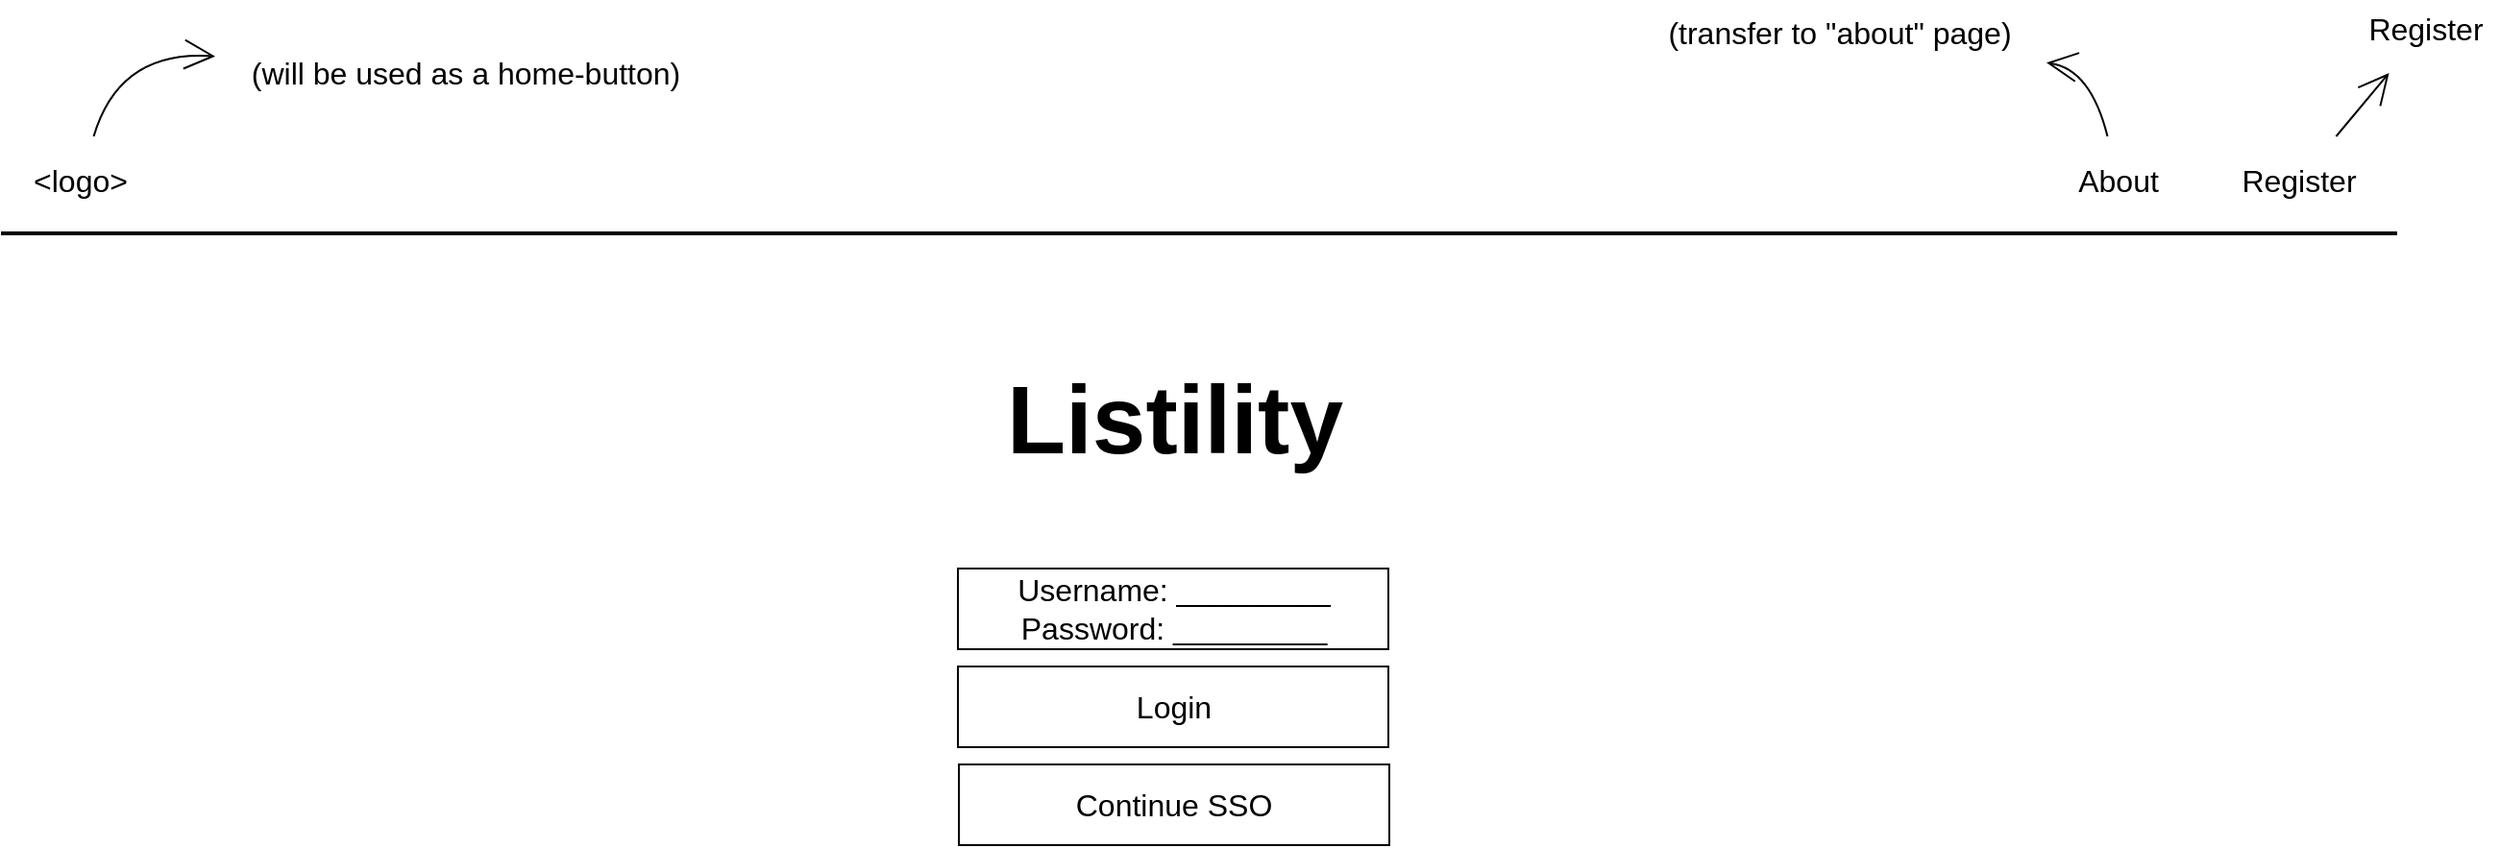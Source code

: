 <mxfile version="16.4.7" type="github" pages="2">
  <diagram id="CIzQjFlQaGnvJAiPNnmD" name="Page-1">
    <mxGraphModel dx="2637" dy="1150" grid="0" gridSize="10" guides="1" tooltips="1" connect="1" arrows="1" fold="1" page="0" pageScale="1" pageWidth="850" pageHeight="1100" math="0" shadow="0">
      <root>
        <mxCell id="0" />
        <mxCell id="1" parent="0" />
        <mxCell id="BN-cFnopleWR1GkDT9Ne-3" value="Username: _________&lt;br&gt;Password: _________&lt;br&gt;" style="rounded=0;whiteSpace=wrap;html=1;sketch=0;hachureGap=4;fontSize=16;" parent="1" vertex="1">
          <mxGeometry x="18.5" y="280" width="224" height="42" as="geometry" />
        </mxCell>
        <mxCell id="BN-cFnopleWR1GkDT9Ne-4" value="&lt;h1&gt;&lt;font style=&quot;font-size: 50px&quot;&gt;Listility&lt;/font&gt;&lt;/h1&gt;" style="text;html=1;align=center;verticalAlign=middle;resizable=0;points=[];autosize=1;strokeColor=none;fillColor=none;sketch=0;hachureGap=4;fontSize=16;" parent="1" vertex="1">
          <mxGeometry x="38" y="166" width="185" height="72" as="geometry" />
        </mxCell>
        <mxCell id="BN-cFnopleWR1GkDT9Ne-8" value="Login" style="rounded=0;whiteSpace=wrap;html=1;sketch=0;hachureGap=4;fontSize=16;" parent="1" vertex="1">
          <mxGeometry x="18.5" y="331" width="224" height="42" as="geometry" />
        </mxCell>
        <mxCell id="BN-cFnopleWR1GkDT9Ne-10" value="Continue SSO" style="whiteSpace=wrap;html=1;sketch=0;hachureGap=4;fontSize=16;" parent="1" vertex="1">
          <mxGeometry x="19" y="382" width="224" height="42" as="geometry" />
        </mxCell>
        <mxCell id="BN-cFnopleWR1GkDT9Ne-17" value="" style="rounded=0;whiteSpace=wrap;html=1;sketch=0;hachureGap=4;fontSize=16;fillColor=none;" parent="1" vertex="1">
          <mxGeometry x="-479" y="105" width="1246" height="1" as="geometry" />
        </mxCell>
        <mxCell id="BN-cFnopleWR1GkDT9Ne-22" style="edgeStyle=none;curved=1;sketch=0;orthogonalLoop=1;jettySize=auto;html=1;fontSize=16;endArrow=open;startSize=14;endSize=14;sourcePerimeterSpacing=8;targetPerimeterSpacing=8;" parent="1" source="BN-cFnopleWR1GkDT9Ne-18" target="BN-cFnopleWR1GkDT9Ne-21" edge="1">
          <mxGeometry relative="1" as="geometry">
            <Array as="points">
              <mxPoint x="-418" y="10" />
            </Array>
          </mxGeometry>
        </mxCell>
        <mxCell id="BN-cFnopleWR1GkDT9Ne-18" value="&amp;lt;logo&amp;gt;" style="text;strokeColor=none;fillColor=none;html=1;align=center;verticalAlign=middle;whiteSpace=wrap;rounded=0;sketch=0;hachureGap=4;fontSize=16;" parent="1" vertex="1">
          <mxGeometry x="-468" y="63" width="60" height="30" as="geometry" />
        </mxCell>
        <mxCell id="BN-cFnopleWR1GkDT9Ne-29" style="edgeStyle=none;curved=1;sketch=0;orthogonalLoop=1;jettySize=auto;html=1;fontSize=16;endArrow=open;startSize=14;endSize=14;sourcePerimeterSpacing=8;targetPerimeterSpacing=8;" parent="1" source="BN-cFnopleWR1GkDT9Ne-19" target="BN-cFnopleWR1GkDT9Ne-28" edge="1">
          <mxGeometry relative="1" as="geometry" />
        </mxCell>
        <mxCell id="BN-cFnopleWR1GkDT9Ne-19" value="Register" style="text;strokeColor=none;fillColor=none;html=1;align=center;verticalAlign=middle;whiteSpace=wrap;rounded=0;sketch=0;hachureGap=4;fontSize=16;" parent="1" vertex="1">
          <mxGeometry x="679" y="63" width="75" height="30" as="geometry" />
        </mxCell>
        <mxCell id="BN-cFnopleWR1GkDT9Ne-21" value="(will be used as a home-button)" style="text;strokeColor=none;fillColor=none;html=1;align=center;verticalAlign=middle;whiteSpace=wrap;rounded=0;sketch=0;hachureGap=4;fontSize=16;" parent="1" vertex="1">
          <mxGeometry x="-360" y="7" width="245" height="30" as="geometry" />
        </mxCell>
        <mxCell id="BN-cFnopleWR1GkDT9Ne-27" style="edgeStyle=none;curved=1;sketch=0;orthogonalLoop=1;jettySize=auto;html=1;fontSize=16;endArrow=open;startSize=14;endSize=14;sourcePerimeterSpacing=8;targetPerimeterSpacing=8;" parent="1" source="BN-cFnopleWR1GkDT9Ne-25" target="BN-cFnopleWR1GkDT9Ne-26" edge="1">
          <mxGeometry relative="1" as="geometry">
            <Array as="points">
              <mxPoint x="608" y="20" />
            </Array>
          </mxGeometry>
        </mxCell>
        <mxCell id="BN-cFnopleWR1GkDT9Ne-25" value="About" style="text;strokeColor=none;fillColor=none;html=1;align=center;verticalAlign=middle;whiteSpace=wrap;rounded=0;sketch=0;hachureGap=4;fontSize=16;" parent="1" vertex="1">
          <mxGeometry x="585" y="63" width="75" height="30" as="geometry" />
        </mxCell>
        <mxCell id="BN-cFnopleWR1GkDT9Ne-26" value="(transfer to &quot;about&quot; page)" style="text;strokeColor=none;fillColor=none;html=1;align=center;verticalAlign=middle;whiteSpace=wrap;rounded=0;sketch=0;hachureGap=4;fontSize=16;" parent="1" vertex="1">
          <mxGeometry x="378" y="-14" width="199" height="30" as="geometry" />
        </mxCell>
        <mxCell id="BN-cFnopleWR1GkDT9Ne-28" value="Register" style="text;strokeColor=none;fillColor=none;html=1;align=center;verticalAlign=middle;whiteSpace=wrap;rounded=0;sketch=0;hachureGap=4;fontSize=16;" parent="1" vertex="1">
          <mxGeometry x="745" y="-16" width="75" height="30" as="geometry" />
        </mxCell>
      </root>
    </mxGraphModel>
  </diagram>
  <diagram id="w8g2vtJPyLUujRzdfq9H" name="Page-2">
    <mxGraphModel dx="1102" dy="450" grid="1" gridSize="10" guides="1" tooltips="1" connect="1" arrows="1" fold="1" page="1" pageScale="1" pageWidth="850" pageHeight="1100" math="0" shadow="0">
      <root>
        <mxCell id="IO0NCA32Hcr1Dk4-gXXb-0" />
        <mxCell id="IO0NCA32Hcr1Dk4-gXXb-1" parent="IO0NCA32Hcr1Dk4-gXXb-0" />
        <mxCell id="IO0NCA32Hcr1Dk4-gXXb-2" value="Shopping List&lt;br&gt;1. item-1&lt;br&gt;2. item2&lt;br&gt;3. item3&lt;br&gt;4. item4&lt;br&gt;5. item5" style="rounded=1;whiteSpace=wrap;html=1;" vertex="1" parent="IO0NCA32Hcr1Dk4-gXXb-1">
          <mxGeometry x="40" y="90" width="160" height="190" as="geometry" />
        </mxCell>
        <mxCell id="IO0NCA32Hcr1Dk4-gXXb-3" value="Shopping List&lt;br&gt;1. item-1&lt;br&gt;2. item2&lt;br&gt;3. item3&lt;br&gt;4. item4&lt;br&gt;5. item5" style="rounded=1;whiteSpace=wrap;html=1;" vertex="1" parent="IO0NCA32Hcr1Dk4-gXXb-1">
          <mxGeometry x="220" y="90" width="160" height="190" as="geometry" />
        </mxCell>
        <mxCell id="IO0NCA32Hcr1Dk4-gXXb-4" value="Shopping List&lt;br&gt;1. item-1&lt;br&gt;2. item2&lt;br&gt;3. item3&lt;br&gt;4. item4&lt;br&gt;5. item5" style="rounded=1;whiteSpace=wrap;html=1;" vertex="1" parent="IO0NCA32Hcr1Dk4-gXXb-1">
          <mxGeometry x="400" y="90" width="160" height="190" as="geometry" />
        </mxCell>
        <mxCell id="IO0NCA32Hcr1Dk4-gXXb-5" value="Shopping List&lt;br&gt;1. item-1&lt;br&gt;2. item2&lt;br&gt;3. item3&lt;br&gt;4. item4&lt;br&gt;5. item5" style="rounded=1;whiteSpace=wrap;html=1;" vertex="1" parent="IO0NCA32Hcr1Dk4-gXXb-1">
          <mxGeometry x="580" y="90" width="160" height="190" as="geometry" />
        </mxCell>
        <mxCell id="IO0NCA32Hcr1Dk4-gXXb-7" value="Shopping List&lt;br&gt;1. item-1&lt;br&gt;2. item2&lt;br&gt;3. item3&lt;br&gt;4. item4&lt;br&gt;5. item5" style="rounded=1;whiteSpace=wrap;html=1;" vertex="1" parent="IO0NCA32Hcr1Dk4-gXXb-1">
          <mxGeometry x="40" y="310" width="160" height="190" as="geometry" />
        </mxCell>
        <mxCell id="IO0NCA32Hcr1Dk4-gXXb-8" value="Shopping List&lt;br&gt;1. item-1&lt;br&gt;2. item2&lt;br&gt;3. item3&lt;br&gt;4. item4&lt;br&gt;5. item5" style="rounded=1;whiteSpace=wrap;html=1;" vertex="1" parent="IO0NCA32Hcr1Dk4-gXXb-1">
          <mxGeometry x="220" y="310" width="160" height="190" as="geometry" />
        </mxCell>
        <mxCell id="IO0NCA32Hcr1Dk4-gXXb-9" value="Shopping List&lt;br&gt;1. item-1&lt;br&gt;2. item2&lt;br&gt;3. item3&lt;br&gt;4. item4&lt;br&gt;5. item5" style="rounded=1;whiteSpace=wrap;html=1;" vertex="1" parent="IO0NCA32Hcr1Dk4-gXXb-1">
          <mxGeometry x="400" y="310" width="160" height="190" as="geometry" />
        </mxCell>
        <mxCell id="IO0NCA32Hcr1Dk4-gXXb-10" value="Shopping List&lt;br&gt;1. item-1&lt;br&gt;2. item2&lt;br&gt;3. item3&lt;br&gt;4. item4&lt;br&gt;5. item5" style="rounded=1;whiteSpace=wrap;html=1;" vertex="1" parent="IO0NCA32Hcr1Dk4-gXXb-1">
          <mxGeometry x="580" y="310" width="160" height="190" as="geometry" />
        </mxCell>
        <mxCell id="IO0NCA32Hcr1Dk4-gXXb-11" value="Shopping List&lt;br&gt;1. item-1&lt;br&gt;2. item2&lt;br&gt;3. item3&lt;br&gt;4. item4&lt;br&gt;5. item5" style="rounded=1;whiteSpace=wrap;html=1;" vertex="1" parent="IO0NCA32Hcr1Dk4-gXXb-1">
          <mxGeometry x="40" y="520" width="160" height="190" as="geometry" />
        </mxCell>
        <mxCell id="IO0NCA32Hcr1Dk4-gXXb-12" value="Shopping List&lt;br&gt;1. item-1&lt;br&gt;2. item2&lt;br&gt;3. item3&lt;br&gt;4. item4&lt;br&gt;5. item5" style="rounded=1;whiteSpace=wrap;html=1;" vertex="1" parent="IO0NCA32Hcr1Dk4-gXXb-1">
          <mxGeometry x="220" y="520" width="160" height="190" as="geometry" />
        </mxCell>
        <mxCell id="IO0NCA32Hcr1Dk4-gXXb-13" value="Shopping List&lt;br&gt;1. item-1&lt;br&gt;2. item2&lt;br&gt;3. item3&lt;br&gt;4. item4&lt;br&gt;5. item5" style="rounded=1;whiteSpace=wrap;html=1;" vertex="1" parent="IO0NCA32Hcr1Dk4-gXXb-1">
          <mxGeometry x="400" y="520" width="160" height="190" as="geometry" />
        </mxCell>
        <mxCell id="IO0NCA32Hcr1Dk4-gXXb-14" value="Shopping List&lt;br&gt;1. item-1&lt;br&gt;2. item2&lt;br&gt;3. item3&lt;br&gt;4. item4&lt;br&gt;5. item5" style="rounded=1;whiteSpace=wrap;html=1;" vertex="1" parent="IO0NCA32Hcr1Dk4-gXXb-1">
          <mxGeometry x="580" y="520" width="160" height="190" as="geometry" />
        </mxCell>
      </root>
    </mxGraphModel>
  </diagram>
</mxfile>
